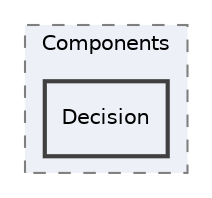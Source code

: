 digraph "Editor/UI/Components/Decision"
{
 // LATEX_PDF_SIZE
  edge [fontname="Helvetica",fontsize="10",labelfontname="Helvetica",labelfontsize="10"];
  node [fontname="Helvetica",fontsize="10",shape=record];
  compound=true
  subgraph clusterdir_923fa9d008c2aca82a70b1951296c9a0 {
    graph [ bgcolor="#edf0f7", pencolor="grey50", style="filled,dashed,", label="Components", fontname="Helvetica", fontsize="10", URL="dir_923fa9d008c2aca82a70b1951296c9a0.html"]
  dir_7884fd5e7f0e72c83591ed96b0f44a23 [shape=box, label="Decision", style="filled,bold,", fillcolor="#edf0f7", color="grey25", URL="dir_7884fd5e7f0e72c83591ed96b0f44a23.html"];
  }
}
